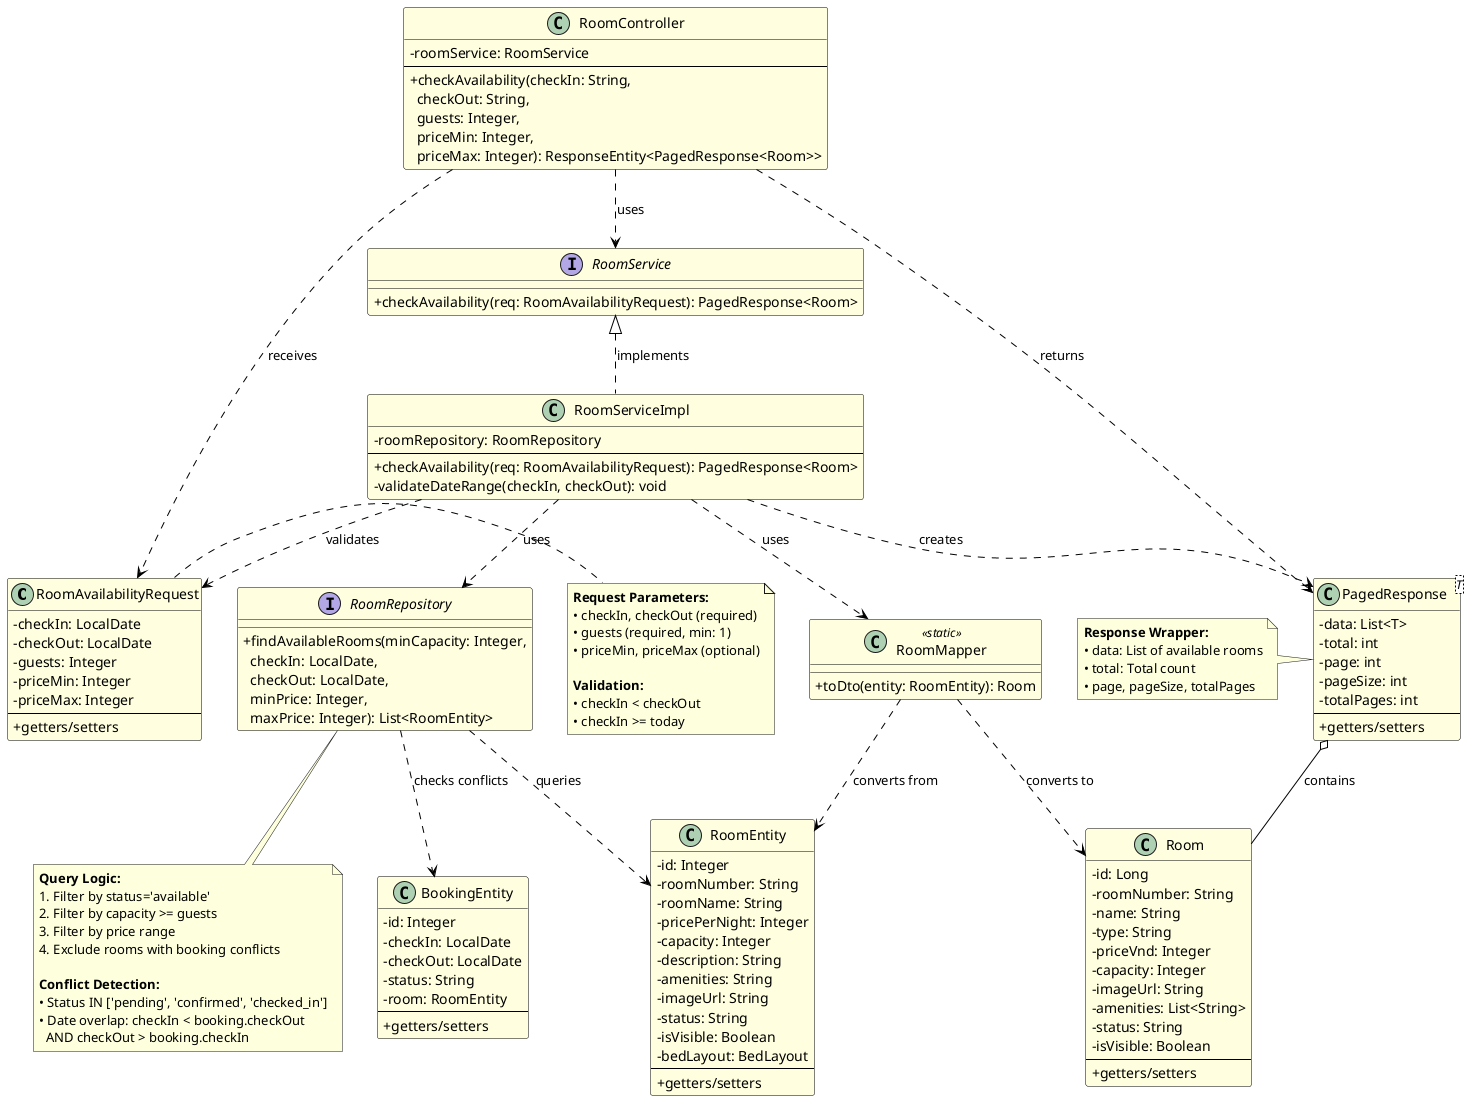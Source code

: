 @startuml find_room_class_diagram

skinparam classAttributeIconSize 0
skinparam class {
    BackgroundColor LightYellow
    BorderColor Black
    ArrowColor Black
}

' ===== DTOs =====
class RoomAvailabilityRequest {
    - checkIn: LocalDate
    - checkOut: LocalDate
    - guests: Integer
    - priceMin: Integer
    - priceMax: Integer
    --
    + getters/setters
}

class Room {
    - id: Long
    - roomNumber: String
    - name: String
    - type: String
    - priceVnd: Integer
    - capacity: Integer
    - imageUrl: String
    - amenities: List<String>
    - status: String
    - isVisible: Boolean
    --
    + getters/setters
}

class "PagedResponse<T>" as PagedResponse {
    - data: List<T>
    - total: int
    - page: int
    - pageSize: int
    - totalPages: int
    --
    + getters/setters
}

' ===== Controller =====
class RoomController {
    - roomService: RoomService
    --
    + checkAvailability(checkIn: String,\n  checkOut: String,\n  guests: Integer,\n  priceMin: Integer,\n  priceMax: Integer): ResponseEntity<PagedResponse<Room>>
}

' ===== Service Interface =====
interface RoomService {
    + checkAvailability(req: RoomAvailabilityRequest): PagedResponse<Room>
}

' ===== Service Implementation =====
class RoomServiceImpl {
    - roomRepository: RoomRepository
    --
    + checkAvailability(req: RoomAvailabilityRequest): PagedResponse<Room>
    - validateDateRange(checkIn, checkOut): void
}

' ===== Repository =====
interface RoomRepository {
    + findAvailableRooms(minCapacity: Integer,\n  checkIn: LocalDate,\n  checkOut: LocalDate,\n  minPrice: Integer,\n  maxPrice: Integer): List<RoomEntity>
}

' ===== Entity =====
class RoomEntity {
    - id: Integer
    - roomNumber: String
    - roomName: String
    - pricePerNight: Integer
    - capacity: Integer
    - description: String
    - amenities: String
    - imageUrl: String
    - status: String
    - isVisible: Boolean
    - bedLayout: BedLayout
    --
    + getters/setters
}

class BookingEntity {
    - id: Integer
    - checkIn: LocalDate
    - checkOut: LocalDate
    - status: String
    - room: RoomEntity
    --
    + getters/setters
}

' ===== Mapper =====
class RoomMapper <<static>> {
    + toDto(entity: RoomEntity): Room
}

' ===== Relationships =====
RoomController ..> RoomService : uses
RoomController ..> RoomAvailabilityRequest : receives
RoomController ..> PagedResponse : returns

RoomService <|.. RoomServiceImpl : implements

RoomServiceImpl ..> RoomRepository : uses
RoomServiceImpl ..> RoomAvailabilityRequest : validates
RoomServiceImpl ..> PagedResponse : creates
RoomServiceImpl ..> RoomMapper : uses

RoomRepository ..> RoomEntity : queries
RoomRepository ..> BookingEntity : checks conflicts

RoomMapper ..> RoomEntity : converts from
RoomMapper ..> Room : converts to

PagedResponse o-- Room : contains

note right of RoomAvailabilityRequest
  **Request Parameters:**
  • checkIn, checkOut (required)
  • guests (required, min: 1)
  • priceMin, priceMax (optional)
  
  **Validation:**
  • checkIn < checkOut
  • checkIn >= today
end note

note bottom of RoomRepository
  **Query Logic:**
  1. Filter by status='available'
  2. Filter by capacity >= guests
  3. Filter by price range
  4. Exclude rooms with booking conflicts
  
  **Conflict Detection:**
  • Status IN ['pending', 'confirmed', 'checked_in']
  • Date overlap: checkIn < booking.checkOut
    AND checkOut > booking.checkIn
end note

note left of PagedResponse
  **Response Wrapper:**
  • data: List of available rooms
  • total: Total count
  • page, pageSize, totalPages
end note

@enduml

